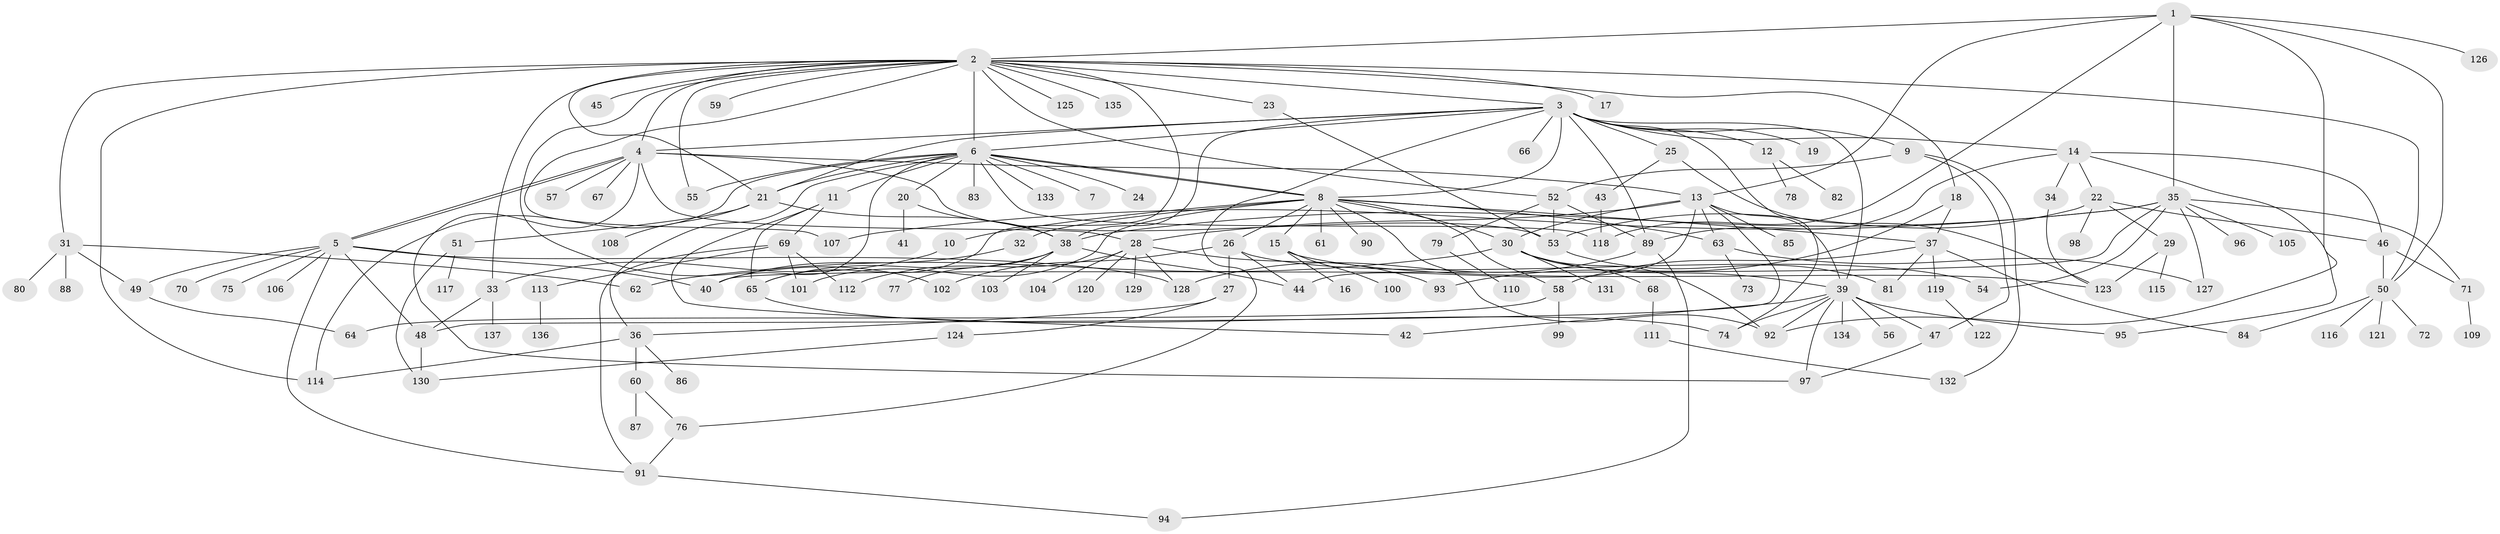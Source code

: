 // coarse degree distribution, {7: 0.06097560975609756, 20: 0.012195121951219513, 1: 0.573170731707317, 12: 0.012195121951219513, 2: 0.14634146341463414, 3: 0.04878048780487805, 4: 0.04878048780487805, 5: 0.036585365853658534, 8: 0.012195121951219513, 14: 0.012195121951219513, 16: 0.012195121951219513, 11: 0.012195121951219513, 18: 0.012195121951219513}
// Generated by graph-tools (version 1.1) at 2025/51/03/04/25 21:51:41]
// undirected, 137 vertices, 214 edges
graph export_dot {
graph [start="1"]
  node [color=gray90,style=filled];
  1;
  2;
  3;
  4;
  5;
  6;
  7;
  8;
  9;
  10;
  11;
  12;
  13;
  14;
  15;
  16;
  17;
  18;
  19;
  20;
  21;
  22;
  23;
  24;
  25;
  26;
  27;
  28;
  29;
  30;
  31;
  32;
  33;
  34;
  35;
  36;
  37;
  38;
  39;
  40;
  41;
  42;
  43;
  44;
  45;
  46;
  47;
  48;
  49;
  50;
  51;
  52;
  53;
  54;
  55;
  56;
  57;
  58;
  59;
  60;
  61;
  62;
  63;
  64;
  65;
  66;
  67;
  68;
  69;
  70;
  71;
  72;
  73;
  74;
  75;
  76;
  77;
  78;
  79;
  80;
  81;
  82;
  83;
  84;
  85;
  86;
  87;
  88;
  89;
  90;
  91;
  92;
  93;
  94;
  95;
  96;
  97;
  98;
  99;
  100;
  101;
  102;
  103;
  104;
  105;
  106;
  107;
  108;
  109;
  110;
  111;
  112;
  113;
  114;
  115;
  116;
  117;
  118;
  119;
  120;
  121;
  122;
  123;
  124;
  125;
  126;
  127;
  128;
  129;
  130;
  131;
  132;
  133;
  134;
  135;
  136;
  137;
  1 -- 2;
  1 -- 13;
  1 -- 35;
  1 -- 50;
  1 -- 92;
  1 -- 118;
  1 -- 126;
  2 -- 3;
  2 -- 4;
  2 -- 6;
  2 -- 17;
  2 -- 18;
  2 -- 21;
  2 -- 23;
  2 -- 31;
  2 -- 33;
  2 -- 45;
  2 -- 50;
  2 -- 52;
  2 -- 55;
  2 -- 59;
  2 -- 65;
  2 -- 102;
  2 -- 107;
  2 -- 114;
  2 -- 125;
  2 -- 135;
  3 -- 4;
  3 -- 6;
  3 -- 8;
  3 -- 9;
  3 -- 12;
  3 -- 14;
  3 -- 19;
  3 -- 21;
  3 -- 25;
  3 -- 38;
  3 -- 39;
  3 -- 66;
  3 -- 74;
  3 -- 76;
  3 -- 89;
  4 -- 5;
  4 -- 5;
  4 -- 13;
  4 -- 28;
  4 -- 53;
  4 -- 57;
  4 -- 67;
  4 -- 97;
  5 -- 40;
  5 -- 48;
  5 -- 49;
  5 -- 70;
  5 -- 75;
  5 -- 91;
  5 -- 106;
  5 -- 128;
  6 -- 7;
  6 -- 8;
  6 -- 8;
  6 -- 11;
  6 -- 20;
  6 -- 21;
  6 -- 24;
  6 -- 36;
  6 -- 40;
  6 -- 55;
  6 -- 83;
  6 -- 114;
  6 -- 118;
  6 -- 133;
  8 -- 10;
  8 -- 15;
  8 -- 26;
  8 -- 30;
  8 -- 32;
  8 -- 37;
  8 -- 58;
  8 -- 61;
  8 -- 63;
  8 -- 90;
  8 -- 92;
  8 -- 101;
  9 -- 47;
  9 -- 52;
  9 -- 132;
  10 -- 33;
  11 -- 42;
  11 -- 65;
  11 -- 69;
  12 -- 78;
  12 -- 82;
  13 -- 28;
  13 -- 30;
  13 -- 39;
  13 -- 44;
  13 -- 48;
  13 -- 63;
  13 -- 85;
  14 -- 22;
  14 -- 34;
  14 -- 46;
  14 -- 89;
  14 -- 95;
  15 -- 16;
  15 -- 100;
  15 -- 123;
  18 -- 37;
  18 -- 93;
  20 -- 38;
  20 -- 41;
  21 -- 38;
  21 -- 51;
  21 -- 108;
  22 -- 29;
  22 -- 46;
  22 -- 53;
  22 -- 98;
  23 -- 53;
  25 -- 43;
  25 -- 123;
  26 -- 27;
  26 -- 44;
  26 -- 54;
  26 -- 102;
  27 -- 36;
  27 -- 124;
  28 -- 93;
  28 -- 104;
  28 -- 112;
  28 -- 120;
  28 -- 128;
  28 -- 129;
  29 -- 115;
  29 -- 123;
  30 -- 39;
  30 -- 62;
  30 -- 68;
  30 -- 92;
  30 -- 131;
  31 -- 49;
  31 -- 62;
  31 -- 80;
  31 -- 88;
  32 -- 40;
  33 -- 48;
  33 -- 137;
  34 -- 123;
  35 -- 38;
  35 -- 40;
  35 -- 54;
  35 -- 71;
  35 -- 96;
  35 -- 105;
  35 -- 107;
  35 -- 127;
  36 -- 60;
  36 -- 86;
  36 -- 114;
  37 -- 58;
  37 -- 81;
  37 -- 84;
  37 -- 119;
  38 -- 44;
  38 -- 65;
  38 -- 77;
  38 -- 103;
  39 -- 42;
  39 -- 47;
  39 -- 56;
  39 -- 74;
  39 -- 92;
  39 -- 95;
  39 -- 97;
  39 -- 134;
  43 -- 118;
  46 -- 50;
  46 -- 71;
  47 -- 97;
  48 -- 130;
  49 -- 64;
  50 -- 72;
  50 -- 84;
  50 -- 116;
  50 -- 121;
  51 -- 117;
  51 -- 130;
  52 -- 53;
  52 -- 79;
  52 -- 89;
  53 -- 81;
  58 -- 64;
  58 -- 99;
  60 -- 76;
  60 -- 87;
  63 -- 73;
  63 -- 127;
  65 -- 74;
  68 -- 111;
  69 -- 91;
  69 -- 101;
  69 -- 112;
  69 -- 113;
  71 -- 109;
  76 -- 91;
  79 -- 110;
  89 -- 94;
  89 -- 128;
  91 -- 94;
  111 -- 132;
  113 -- 136;
  119 -- 122;
  124 -- 130;
}
